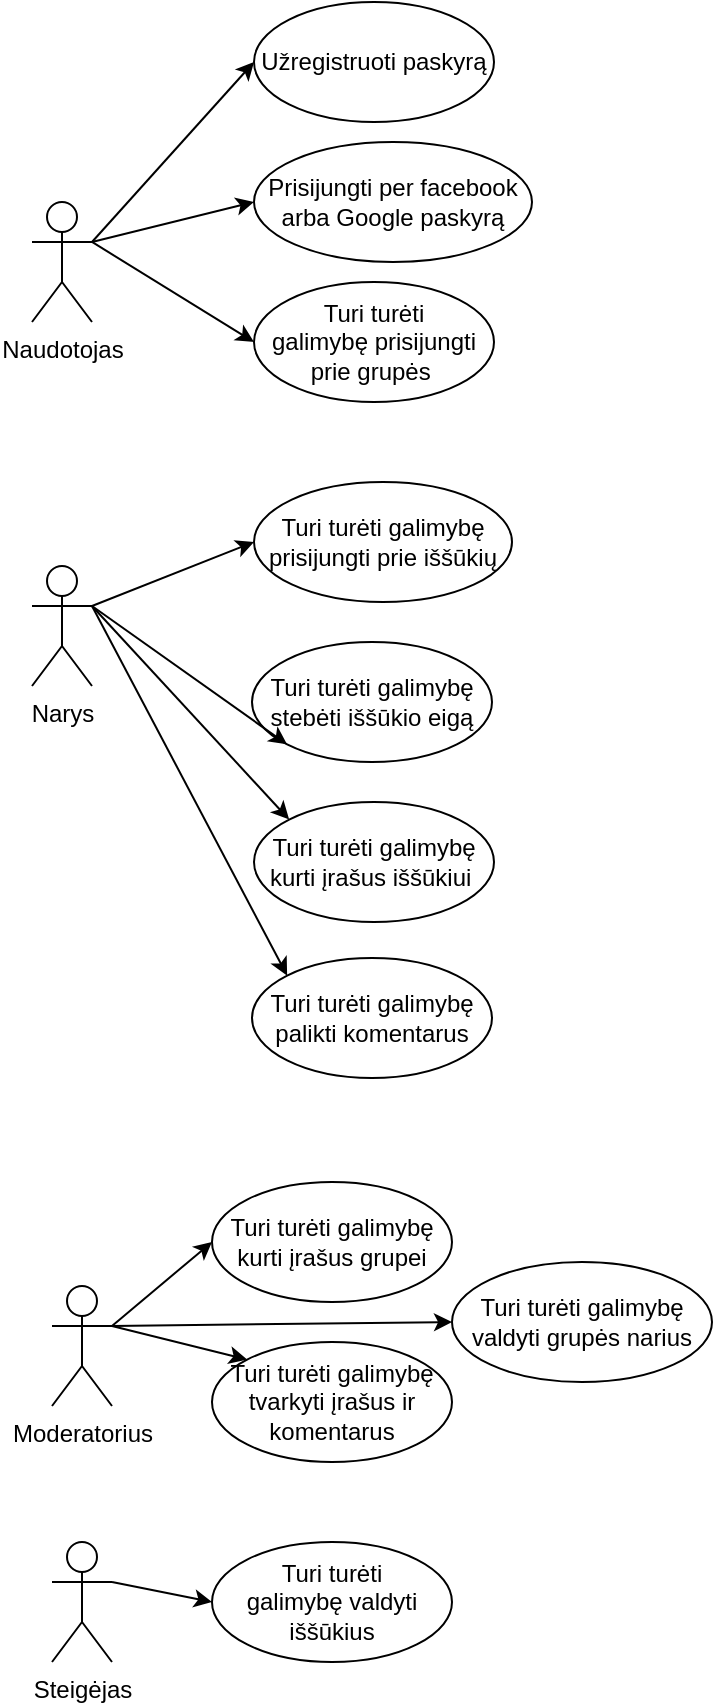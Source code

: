 <mxfile version="17.4.6" type="device"><diagram id="C5RBs43oDa-KdzZeNtuy" name="Page-1"><mxGraphModel dx="952" dy="521" grid="1" gridSize="10" guides="1" tooltips="1" connect="1" arrows="1" fold="1" page="1" pageScale="1" pageWidth="827" pageHeight="1169" math="0" shadow="0"><root><mxCell id="WIyWlLk6GJQsqaUBKTNV-0"/><mxCell id="WIyWlLk6GJQsqaUBKTNV-1" parent="WIyWlLk6GJQsqaUBKTNV-0"/><mxCell id="Tu1TFheGznS8NJGuhE-4-0" value="Naudotojas" style="shape=umlActor;verticalLabelPosition=bottom;verticalAlign=top;html=1;outlineConnect=0;" parent="WIyWlLk6GJQsqaUBKTNV-1" vertex="1"><mxGeometry x="50" y="110" width="30" height="60" as="geometry"/></mxCell><mxCell id="Tu1TFheGznS8NJGuhE-4-1" value="Narys" style="shape=umlActor;verticalLabelPosition=bottom;verticalAlign=top;html=1;outlineConnect=0;" parent="WIyWlLk6GJQsqaUBKTNV-1" vertex="1"><mxGeometry x="50" y="292" width="30" height="60" as="geometry"/></mxCell><mxCell id="Tu1TFheGznS8NJGuhE-4-2" value="Moderatorius" style="shape=umlActor;verticalLabelPosition=bottom;verticalAlign=top;html=1;outlineConnect=0;" parent="WIyWlLk6GJQsqaUBKTNV-1" vertex="1"><mxGeometry x="60" y="652" width="30" height="60" as="geometry"/></mxCell><mxCell id="Tu1TFheGznS8NJGuhE-4-7" value="Steigėjas" style="shape=umlActor;verticalLabelPosition=bottom;verticalAlign=top;html=1;outlineConnect=0;" parent="WIyWlLk6GJQsqaUBKTNV-1" vertex="1"><mxGeometry x="60" y="780" width="30" height="60" as="geometry"/></mxCell><mxCell id="Tu1TFheGznS8NJGuhE-4-8" value="Užregistruoti paskyrą" style="ellipse;whiteSpace=wrap;html=1;verticalAlign=middle;align=center;" parent="WIyWlLk6GJQsqaUBKTNV-1" vertex="1"><mxGeometry x="161" y="10" width="120" height="60" as="geometry"/></mxCell><mxCell id="Tu1TFheGznS8NJGuhE-4-10" value="" style="endArrow=classic;html=1;rounded=0;entryX=0;entryY=0.5;entryDx=0;entryDy=0;exitX=1;exitY=0.333;exitDx=0;exitDy=0;exitPerimeter=0;" parent="WIyWlLk6GJQsqaUBKTNV-1" source="Tu1TFheGznS8NJGuhE-4-0" target="Tu1TFheGznS8NJGuhE-4-8" edge="1"><mxGeometry width="50" height="50" relative="1" as="geometry"><mxPoint x="360" y="410" as="sourcePoint"/><mxPoint x="410" y="360" as="targetPoint"/></mxGeometry></mxCell><mxCell id="Tu1TFheGznS8NJGuhE-4-11" value="Prisijungti per facebook arba Google paskyrą" style="ellipse;whiteSpace=wrap;html=1;verticalAlign=middle;align=center;" parent="WIyWlLk6GJQsqaUBKTNV-1" vertex="1"><mxGeometry x="161" y="80" width="139" height="60" as="geometry"/></mxCell><mxCell id="Tu1TFheGznS8NJGuhE-4-13" value="" style="endArrow=classic;html=1;rounded=0;entryX=0;entryY=0.5;entryDx=0;entryDy=0;" parent="WIyWlLk6GJQsqaUBKTNV-1" target="Tu1TFheGznS8NJGuhE-4-11" edge="1"><mxGeometry width="50" height="50" relative="1" as="geometry"><mxPoint x="80" y="130" as="sourcePoint"/><mxPoint x="410" y="350" as="targetPoint"/></mxGeometry></mxCell><mxCell id="Tu1TFheGznS8NJGuhE-4-15" value="Turi turėti galimybę&amp;nbsp;prisijungti prie grupės&amp;nbsp;" style="ellipse;whiteSpace=wrap;html=1;verticalAlign=middle;align=center;" parent="WIyWlLk6GJQsqaUBKTNV-1" vertex="1"><mxGeometry x="161" y="150" width="120" height="60" as="geometry"/></mxCell><mxCell id="Tu1TFheGznS8NJGuhE-4-16" value="" style="endArrow=classic;html=1;rounded=0;exitX=1;exitY=0.333;exitDx=0;exitDy=0;exitPerimeter=0;entryX=0;entryY=0.5;entryDx=0;entryDy=0;" parent="WIyWlLk6GJQsqaUBKTNV-1" source="Tu1TFheGznS8NJGuhE-4-0" target="Tu1TFheGznS8NJGuhE-4-15" edge="1"><mxGeometry width="50" height="50" relative="1" as="geometry"><mxPoint x="360" y="400" as="sourcePoint"/><mxPoint x="410" y="350" as="targetPoint"/></mxGeometry></mxCell><mxCell id="Tu1TFheGznS8NJGuhE-4-17" value="&lt;div&gt;Turi turėti galimybę&lt;/div&gt;&lt;div&gt;prisijungti prie iššūkių&lt;/div&gt;" style="ellipse;whiteSpace=wrap;html=1;verticalAlign=middle;align=center;" parent="WIyWlLk6GJQsqaUBKTNV-1" vertex="1"><mxGeometry x="161" y="250" width="129" height="60" as="geometry"/></mxCell><mxCell id="Tu1TFheGznS8NJGuhE-4-18" value="&lt;div&gt;Turi turėti galimybę&lt;br&gt;&lt;/div&gt;&lt;div&gt;stebėti iššūkio eigą&lt;/div&gt;" style="ellipse;whiteSpace=wrap;html=1;verticalAlign=middle;align=center;" parent="WIyWlLk6GJQsqaUBKTNV-1" vertex="1"><mxGeometry x="160" y="330" width="120" height="60" as="geometry"/></mxCell><mxCell id="Tu1TFheGznS8NJGuhE-4-19" value="Turi turėti galimybę&lt;br&gt;kurti įrašus iššūkiui&amp;nbsp;" style="ellipse;whiteSpace=wrap;html=1;verticalAlign=middle;align=center;" parent="WIyWlLk6GJQsqaUBKTNV-1" vertex="1"><mxGeometry x="161" y="410" width="120" height="60" as="geometry"/></mxCell><mxCell id="Tu1TFheGznS8NJGuhE-4-20" value="Turi turėti galimybę palikti komentarus" style="ellipse;whiteSpace=wrap;html=1;verticalAlign=middle;align=center;" parent="WIyWlLk6GJQsqaUBKTNV-1" vertex="1"><mxGeometry x="160" y="488" width="120" height="60" as="geometry"/></mxCell><mxCell id="Tu1TFheGznS8NJGuhE-4-21" value="" style="endArrow=classic;html=1;rounded=0;exitX=1;exitY=0.333;exitDx=0;exitDy=0;exitPerimeter=0;entryX=0;entryY=0.5;entryDx=0;entryDy=0;" parent="WIyWlLk6GJQsqaUBKTNV-1" source="Tu1TFheGznS8NJGuhE-4-1" target="Tu1TFheGznS8NJGuhE-4-17" edge="1"><mxGeometry width="50" height="50" relative="1" as="geometry"><mxPoint x="360" y="462" as="sourcePoint"/><mxPoint x="410" y="412" as="targetPoint"/></mxGeometry></mxCell><mxCell id="Tu1TFheGznS8NJGuhE-4-23" value="" style="endArrow=classic;html=1;rounded=0;entryX=0;entryY=1;entryDx=0;entryDy=0;" parent="WIyWlLk6GJQsqaUBKTNV-1" target="Tu1TFheGznS8NJGuhE-4-18" edge="1"><mxGeometry width="50" height="50" relative="1" as="geometry"><mxPoint x="80" y="312" as="sourcePoint"/><mxPoint x="304" y="272" as="targetPoint"/></mxGeometry></mxCell><mxCell id="Tu1TFheGznS8NJGuhE-4-24" value="" style="endArrow=classic;html=1;rounded=0;exitX=1;exitY=0.333;exitDx=0;exitDy=0;exitPerimeter=0;entryX=0;entryY=0;entryDx=0;entryDy=0;" parent="WIyWlLk6GJQsqaUBKTNV-1" source="Tu1TFheGznS8NJGuhE-4-1" target="Tu1TFheGznS8NJGuhE-4-19" edge="1"><mxGeometry width="50" height="50" relative="1" as="geometry"><mxPoint x="100" y="332" as="sourcePoint"/><mxPoint x="314" y="282" as="targetPoint"/></mxGeometry></mxCell><mxCell id="Tu1TFheGznS8NJGuhE-4-25" value="" style="endArrow=classic;html=1;rounded=0;exitX=1;exitY=0.333;exitDx=0;exitDy=0;exitPerimeter=0;entryX=0;entryY=0;entryDx=0;entryDy=0;" parent="WIyWlLk6GJQsqaUBKTNV-1" source="Tu1TFheGznS8NJGuhE-4-1" target="Tu1TFheGznS8NJGuhE-4-20" edge="1"><mxGeometry width="50" height="50" relative="1" as="geometry"><mxPoint x="110" y="342" as="sourcePoint"/><mxPoint x="324" y="292" as="targetPoint"/></mxGeometry></mxCell><mxCell id="Tu1TFheGznS8NJGuhE-4-27" value="Turi turėti galimybę kurti įrašus grupei" style="ellipse;whiteSpace=wrap;html=1;verticalAlign=middle;align=center;" parent="WIyWlLk6GJQsqaUBKTNV-1" vertex="1"><mxGeometry x="140" y="600" width="120" height="60" as="geometry"/></mxCell><mxCell id="Tu1TFheGznS8NJGuhE-4-28" value="Turi turėti galimybę&lt;br&gt;valdyti grupės narius" style="ellipse;whiteSpace=wrap;html=1;verticalAlign=middle;align=center;" parent="WIyWlLk6GJQsqaUBKTNV-1" vertex="1"><mxGeometry x="260" y="640" width="130" height="60" as="geometry"/></mxCell><mxCell id="Tu1TFheGznS8NJGuhE-4-29" value="Turi turėti galimybę&lt;br&gt;tvarkyti įrašus ir komentarus" style="ellipse;whiteSpace=wrap;html=1;verticalAlign=middle;align=center;" parent="WIyWlLk6GJQsqaUBKTNV-1" vertex="1"><mxGeometry x="140" y="680" width="120" height="60" as="geometry"/></mxCell><mxCell id="Tu1TFheGznS8NJGuhE-4-31" value="" style="endArrow=classic;html=1;rounded=0;exitX=1;exitY=0.333;exitDx=0;exitDy=0;exitPerimeter=0;entryX=0;entryY=0.5;entryDx=0;entryDy=0;" parent="WIyWlLk6GJQsqaUBKTNV-1" source="Tu1TFheGznS8NJGuhE-4-2" target="Tu1TFheGznS8NJGuhE-4-27" edge="1"><mxGeometry width="50" height="50" relative="1" as="geometry"><mxPoint x="100" y="522" as="sourcePoint"/><mxPoint x="167.574" y="548.787" as="targetPoint"/></mxGeometry></mxCell><mxCell id="Tu1TFheGznS8NJGuhE-4-32" value="" style="endArrow=classic;html=1;rounded=0;exitX=1;exitY=0.333;exitDx=0;exitDy=0;exitPerimeter=0;entryX=0;entryY=0.5;entryDx=0;entryDy=0;" parent="WIyWlLk6GJQsqaUBKTNV-1" source="Tu1TFheGznS8NJGuhE-4-2" target="Tu1TFheGznS8NJGuhE-4-28" edge="1"><mxGeometry width="50" height="50" relative="1" as="geometry"><mxPoint x="110" y="532" as="sourcePoint"/><mxPoint x="177.574" y="558.787" as="targetPoint"/></mxGeometry></mxCell><mxCell id="Tu1TFheGznS8NJGuhE-4-33" value="" style="endArrow=classic;html=1;rounded=0;exitX=1;exitY=0.333;exitDx=0;exitDy=0;exitPerimeter=0;entryX=0;entryY=0;entryDx=0;entryDy=0;" parent="WIyWlLk6GJQsqaUBKTNV-1" source="Tu1TFheGznS8NJGuhE-4-2" target="Tu1TFheGznS8NJGuhE-4-29" edge="1"><mxGeometry width="50" height="50" relative="1" as="geometry"><mxPoint x="120" y="542" as="sourcePoint"/><mxPoint x="187.574" y="568.787" as="targetPoint"/></mxGeometry></mxCell><mxCell id="Tu1TFheGznS8NJGuhE-4-34" value="Turi turėti galimybę&amp;nbsp;valdyti iššūkius" style="ellipse;whiteSpace=wrap;html=1;verticalAlign=middle;align=center;" parent="WIyWlLk6GJQsqaUBKTNV-1" vertex="1"><mxGeometry x="140" y="780" width="120" height="60" as="geometry"/></mxCell><mxCell id="Tu1TFheGznS8NJGuhE-4-35" value="" style="endArrow=classic;html=1;rounded=0;exitX=1;exitY=0.333;exitDx=0;exitDy=0;exitPerimeter=0;entryX=0;entryY=0.5;entryDx=0;entryDy=0;" parent="WIyWlLk6GJQsqaUBKTNV-1" source="Tu1TFheGznS8NJGuhE-4-7" target="Tu1TFheGznS8NJGuhE-4-34" edge="1"><mxGeometry width="50" height="50" relative="1" as="geometry"><mxPoint x="260" y="660" as="sourcePoint"/><mxPoint x="310" y="610" as="targetPoint"/></mxGeometry></mxCell></root></mxGraphModel></diagram></mxfile>